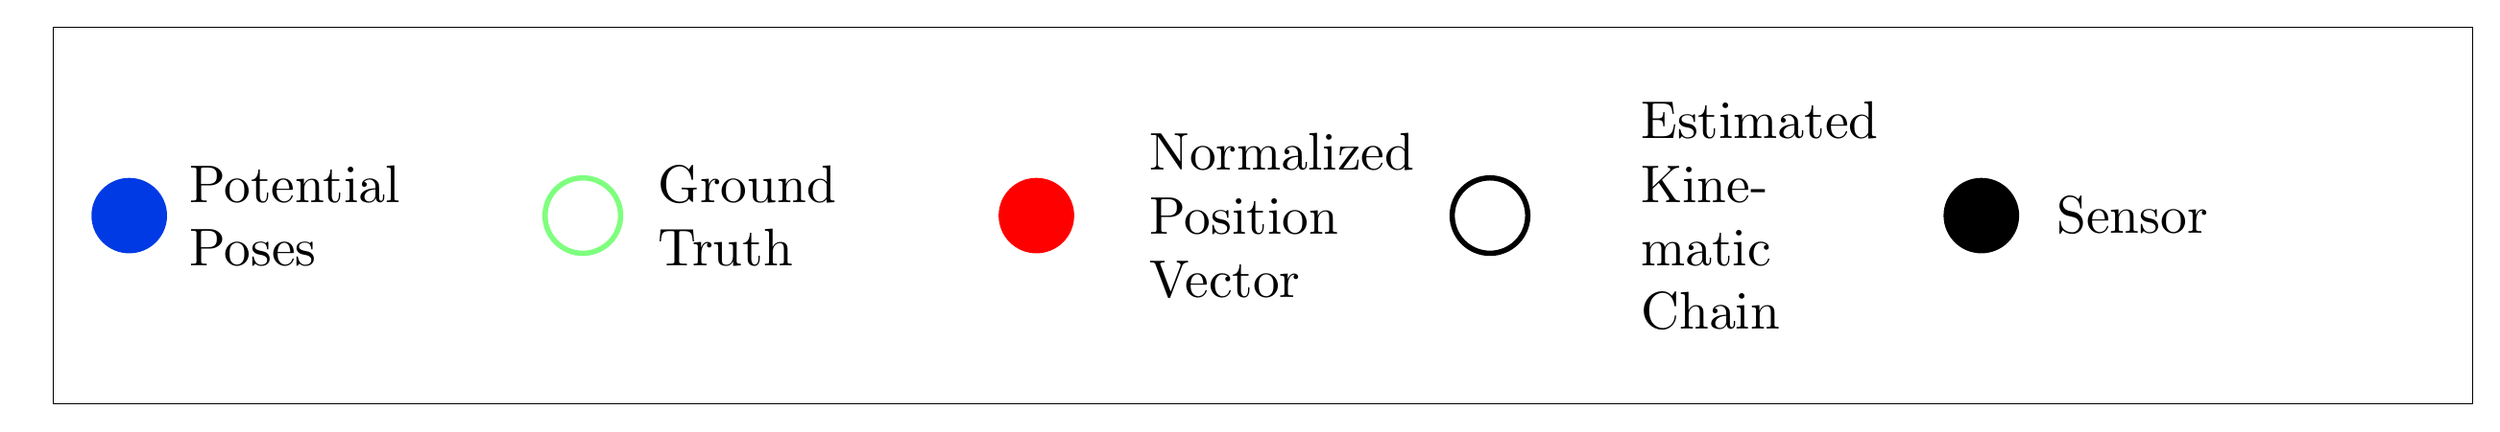\definecolor{green}{rgb}{0.0,1,0.0}
\definecolor{red}{rgb}{1,0,0}
\definecolor{blue}{rgb}{0.0,0.227,0.895}

\begin{tikzpicture}
\draw (-16,0) rectangle (16,5);
\fill[blue] (-15,2.5) circle (0.5cm);
\draw (-12.7,2.5) node[scale=2, text width = 1.5cm] {Potential Poses}; 
\draw[green,opacity = 0.5,line width = 2] (-9,2.5) circle (0.5cm);
\draw (-6.5,2.5) node[scale=2, text width = 1.5cm] {Ground Truth}; 
\fill[red] (-3,2.5) circle (0.5cm);
\draw (0,2.5) node[scale=2, text width = 1.5cm] {Normalized Position Vector}; 
\draw[line width =2] (3,2.5) circle (0.5cm);
\draw (6.5,2.5) node[scale=2, text width = 1.5cm] {Estimated Kinematic Chain}; 
\fill (9.5,2.5) circle (0.5cm);
\draw (12,2.5) node[scale=2, text width = 1.5cm] {Sensor}; 
\end{tikzpicture}
